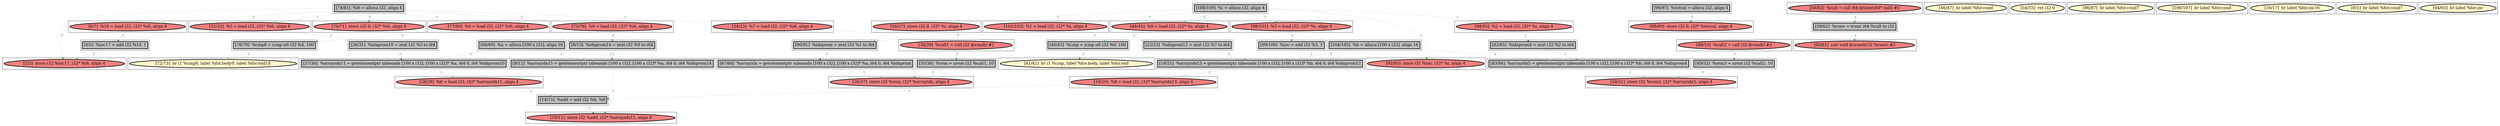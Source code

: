 
digraph G {



node223->node222 [style=dotted,color=forestgreen,label="T",fontcolor=forestgreen ]
node268->node248 [style=dotted,color=forestgreen,label="T",fontcolor=forestgreen ]
node252->node240 [style=dotted,color=forestgreen,label="T",fontcolor=forestgreen ]
node239->node232 [style=dotted,color=forestgreen,label="T",fontcolor=forestgreen ]
node234->node233 [style=dotted,color=forestgreen,label="T",fontcolor=forestgreen ]
node274->node234 [style=dotted,color=forestgreen,label="T",fontcolor=forestgreen ]
node273->node261 [style=dotted,color=forestgreen,label="T",fontcolor=forestgreen ]
node239->node260 [style=dotted,color=forestgreen,label="T",fontcolor=forestgreen ]
node239->node244 [style=dotted,color=forestgreen,label="T",fontcolor=forestgreen ]
node239->node257 [style=dotted,color=forestgreen,label="T",fontcolor=forestgreen ]
node225->node265 [style=dotted,color=forestgreen,label="T",fontcolor=forestgreen ]
node272->node225 [style=dotted,color=forestgreen,label="T",fontcolor=forestgreen ]
node245->node267 [style=dotted,color=forestgreen,label="T",fontcolor=forestgreen ]
node232->node230 [style=dotted,color=forestgreen,label="T",fontcolor=forestgreen ]
node253->node235 [style=dotted,color=forestgreen,label="T",fontcolor=forestgreen ]
node255->node259 [style=dotted,color=forestgreen,label="T",fontcolor=forestgreen ]
node228->node227 [style=dotted,color=forestgreen,label="T",fontcolor=forestgreen ]
node230->node246 [style=dotted,color=forestgreen,label="T",fontcolor=forestgreen ]
node240->node258 [style=dotted,color=forestgreen,label="T",fontcolor=forestgreen ]
node246->node272 [style=dotted,color=forestgreen,label="T",fontcolor=forestgreen ]
node224->node238 [style=dotted,color=forestgreen,label="T",fontcolor=forestgreen ]
node258->node233 [style=dotted,color=forestgreen,label="T",fontcolor=forestgreen ]
node257->node224 [style=dotted,color=forestgreen,label="T",fontcolor=forestgreen ]
node227->node231 [style=dotted,color=forestgreen,label="T",fontcolor=forestgreen ]
node245->node271 [style=dotted,color=forestgreen,label="T",fontcolor=forestgreen ]
node237->node235 [style=dotted,color=forestgreen,label="T",fontcolor=forestgreen ]
node251->node254 [style=dotted,color=forestgreen,label="T",fontcolor=forestgreen ]
node229->node228 [style=dotted,color=forestgreen,label="T",fontcolor=forestgreen ]
node242->node237 [style=dotted,color=forestgreen,label="T",fontcolor=forestgreen ]
node222->node221 [style=dotted,color=forestgreen,label="T",fontcolor=forestgreen ]
node254->node247 [style=dotted,color=forestgreen,label="T",fontcolor=forestgreen ]
node235->node269 [style=dotted,color=forestgreen,label="T",fontcolor=forestgreen ]
node239->node221 [style=dotted,color=forestgreen,label="T",fontcolor=forestgreen ]
node238->node265 [style=dotted,color=forestgreen,label="T",fontcolor=forestgreen ]
node250->node241 [style=dotted,color=forestgreen,label="T",fontcolor=forestgreen ]
node239->node223 [style=dotted,color=forestgreen,label="T",fontcolor=forestgreen ]
node239->node229 [style=dotted,color=forestgreen,label="T",fontcolor=forestgreen ]
node248->node269 [style=dotted,color=forestgreen,label="T",fontcolor=forestgreen ]
node245->node242 [style=dotted,color=forestgreen,label="T",fontcolor=forestgreen ]
node245->node252 [style=dotted,color=forestgreen,label="T",fontcolor=forestgreen ]
node245->node251 [style=dotted,color=forestgreen,label="T",fontcolor=forestgreen ]
node263->node236 [style=dotted,color=forestgreen,label="T",fontcolor=forestgreen ]
node236->node264 [style=dotted,color=forestgreen,label="T",fontcolor=forestgreen ]
node262->node238 [style=dotted,color=forestgreen,label="T",fontcolor=forestgreen ]
node244->node255 [style=dotted,color=forestgreen,label="T",fontcolor=forestgreen ]
node271->node273 [style=dotted,color=forestgreen,label="T",fontcolor=forestgreen ]
node231->node225 [style=dotted,color=forestgreen,label="T",fontcolor=forestgreen ]
node245->node247 [style=dotted,color=forestgreen,label="T",fontcolor=forestgreen ]
node262->node258 [style=dotted,color=forestgreen,label="T",fontcolor=forestgreen ]
node262->node246 [style=dotted,color=forestgreen,label="T",fontcolor=forestgreen ]
node253->node227 [style=dotted,color=forestgreen,label="T",fontcolor=forestgreen ]


subgraph cluster53 {


node273 [penwidth=3.0,fontsize=20,fillcolor=grey,label="[40/43]  %cmp = icmp ult i32 %0, 100",shape=rectangle,style=filled ]



}

subgraph cluster51 {


node271 [penwidth=3.0,fontsize=20,fillcolor=lightcoral,label="[44/45]  %0 = load i32, i32* %i, align 4",shape=ellipse,style=filled ]



}

subgraph cluster50 {


node270 [penwidth=3.0,fontsize=20,fillcolor=lemonchiffon,label="[46/47]  br label %for.cond",shape=ellipse,style=filled ]



}

subgraph cluster49 {


node269 [penwidth=3.0,fontsize=20,fillcolor=lightcoral,label="[50/51]  store i32 %rem3, i32* %arrayidx5, align 4",shape=ellipse,style=filled ]



}

subgraph cluster45 {


node265 [penwidth=3.0,fontsize=20,fillcolor=lightcoral,label="[10/11]  store i32 %add, i32* %arrayidx15, align 4",shape=ellipse,style=filled ]



}

subgraph cluster41 {


node261 [penwidth=3.0,fontsize=20,fillcolor=lemonchiffon,label="[41/42]  br i1 %cmp, label %for.body, label %for.end",shape=ellipse,style=filled ]



}

subgraph cluster39 {


node259 [penwidth=3.0,fontsize=20,fillcolor=lemonchiffon,label="[72/73]  br i1 %cmp8, label %for.body9, label %for.end18",shape=ellipse,style=filled ]



}

subgraph cluster38 {


node258 [penwidth=3.0,fontsize=20,fillcolor=grey,label="[67/68]  %arrayidx = getelementptr inbounds [100 x i32], [100 x i32]* %a, i64 0, i64 %idxprom",shape=rectangle,style=filled ]



}

subgraph cluster46 {


node266 [penwidth=3.0,fontsize=20,fillcolor=lemonchiffon,label="[54/55]  ret i32 0",shape=ellipse,style=filled ]



}

subgraph cluster37 {


node257 [penwidth=3.0,fontsize=20,fillcolor=lightcoral,label="[75/76]  %9 = load i32, i32* %i6, align 4",shape=ellipse,style=filled ]



}

subgraph cluster36 {


node256 [penwidth=3.0,fontsize=20,fillcolor=lemonchiffon,label="[86/87]  br label %for.cond7",shape=ellipse,style=filled ]



}

subgraph cluster15 {


node235 [penwidth=3.0,fontsize=20,fillcolor=grey,label="[83/84]  %arrayidx5 = getelementptr inbounds [100 x i32], [100 x i32]* %b, i64 0, i64 %idxprom4",shape=rectangle,style=filled ]



}

subgraph cluster40 {


node260 [penwidth=3.0,fontsize=20,fillcolor=lightcoral,label="[70/71]  store i32 0, i32* %i6, align 4",shape=ellipse,style=filled ]



}

subgraph cluster35 {


node255 [penwidth=3.0,fontsize=20,fillcolor=grey,label="[78/79]  %cmp8 = icmp ult i32 %4, 100",shape=rectangle,style=filled ]



}

subgraph cluster54 {


node274 [penwidth=3.0,fontsize=20,fillcolor=lightcoral,label="[34/39]  %call1 = call i32 @rand() #2",shape=ellipse,style=filled ]



}

subgraph cluster42 {


node262 [penwidth=3.0,fontsize=20,fillcolor=grey,label="[66/69]  %a = alloca [100 x i32], align 16",shape=rectangle,style=filled ]



}

subgraph cluster11 {


node231 [penwidth=3.0,fontsize=20,fillcolor=lightcoral,label="[19/20]  %8 = load i32, i32* %arrayidx13, align 4",shape=ellipse,style=filled ]



}

subgraph cluster43 {


node263 [penwidth=3.0,fontsize=20,fillcolor=lightcoral,label="[58/63]  %call = call i64 @time(i64* null) #2",shape=ellipse,style=filled ]



}

subgraph cluster19 {


node239 [penwidth=3.0,fontsize=20,fillcolor=grey,label="[74/81]  %i6 = alloca i32, align 4",shape=rectangle,style=filled ]



}

subgraph cluster9 {


node229 [penwidth=3.0,fontsize=20,fillcolor=lightcoral,label="[24/25]  %7 = load i32, i32* %i6, align 4",shape=ellipse,style=filled ]



}

subgraph cluster52 {


node272 [penwidth=3.0,fontsize=20,fillcolor=lightcoral,label="[28/29]  %6 = load i32, i32* %arrayidx11, align 4",shape=ellipse,style=filled ]



}

subgraph cluster8 {


node228 [penwidth=3.0,fontsize=20,fillcolor=grey,label="[22/23]  %idxprom12 = zext i32 %7 to i64",shape=rectangle,style=filled ]



}

subgraph cluster10 {


node230 [penwidth=3.0,fontsize=20,fillcolor=grey,label="[26/31]  %idxprom10 = zext i32 %5 to i64",shape=rectangle,style=filled ]



}

subgraph cluster23 {


node243 [penwidth=3.0,fontsize=20,fillcolor=lemonchiffon,label="[106/107]  br label %for.cond",shape=ellipse,style=filled ]



}

subgraph cluster7 {


node227 [penwidth=3.0,fontsize=20,fillcolor=grey,label="[18/21]  %arrayidx13 = getelementptr inbounds [100 x i32], [100 x i32]* %b, i64 0, i64 %idxprom12",shape=rectangle,style=filled ]



}

subgraph cluster14 {


node234 [penwidth=3.0,fontsize=20,fillcolor=grey,label="[35/38]  %rem = urem i32 %call1, 10",shape=rectangle,style=filled ]



}

subgraph cluster44 {


node264 [penwidth=3.0,fontsize=20,fillcolor=lightcoral,label="[60/61]  call void @srand(i32 %conv) #2",shape=ellipse,style=filled ]



}

subgraph cluster6 {


node226 [penwidth=3.0,fontsize=20,fillcolor=lemonchiffon,label="[16/17]  br label %for.inc16",shape=ellipse,style=filled ]



}

subgraph cluster30 {


node250 [penwidth=3.0,fontsize=20,fillcolor=grey,label="[96/97]  %retval = alloca i32, align 4",shape=rectangle,style=filled ]



}

subgraph cluster31 {


node251 [penwidth=3.0,fontsize=20,fillcolor=lightcoral,label="[98/101]  %3 = load i32, i32* %i, align 4",shape=ellipse,style=filled ]



}

subgraph cluster0 {


node220 [penwidth=3.0,fontsize=20,fillcolor=lemonchiffon,label="[0/1]  br label %for.cond7",shape=ellipse,style=filled ]



}

subgraph cluster13 {


node233 [penwidth=3.0,fontsize=20,fillcolor=lightcoral,label="[36/37]  store i32 %rem, i32* %arrayidx, align 4",shape=ellipse,style=filled ]



}

subgraph cluster5 {


node225 [penwidth=3.0,fontsize=20,fillcolor=grey,label="[14/15]  %add = add i32 %6, %8",shape=rectangle,style=filled ]



}

subgraph cluster47 {


node267 [penwidth=3.0,fontsize=20,fillcolor=lightcoral,label="[56/57]  store i32 0, i32* %i, align 4",shape=ellipse,style=filled ]



}

subgraph cluster1 {


node221 [penwidth=3.0,fontsize=20,fillcolor=lightcoral,label="[2/3]  store i32 %inc17, i32* %i6, align 4",shape=ellipse,style=filled ]



}

subgraph cluster32 {


node252 [penwidth=3.0,fontsize=20,fillcolor=lightcoral,label="[102/103]  %1 = load i32, i32* %i, align 4",shape=ellipse,style=filled ]



}

subgraph cluster3 {


node223 [penwidth=3.0,fontsize=20,fillcolor=lightcoral,label="[6/7]  %10 = load i32, i32* %i6, align 4",shape=ellipse,style=filled ]



}

subgraph cluster48 {


node268 [penwidth=3.0,fontsize=20,fillcolor=lightcoral,label="[48/53]  %call2 = call i32 @rand() #2",shape=ellipse,style=filled ]



}

subgraph cluster4 {


node224 [penwidth=3.0,fontsize=20,fillcolor=grey,label="[8/13]  %idxprom14 = zext i32 %9 to i64",shape=rectangle,style=filled ]



}

subgraph cluster17 {


node237 [penwidth=3.0,fontsize=20,fillcolor=grey,label="[82/85]  %idxprom4 = zext i32 %2 to i64",shape=rectangle,style=filled ]



}

subgraph cluster16 {


node236 [penwidth=3.0,fontsize=20,fillcolor=grey,label="[59/62]  %conv = trunc i64 %call to i32",shape=rectangle,style=filled ]



}

subgraph cluster2 {


node222 [penwidth=3.0,fontsize=20,fillcolor=grey,label="[4/5]  %inc17 = add i32 %10, 1",shape=rectangle,style=filled ]



}

subgraph cluster34 {


node254 [penwidth=3.0,fontsize=20,fillcolor=grey,label="[99/100]  %inc = add i32 %3, 1",shape=rectangle,style=filled ]



}

subgraph cluster22 {


node242 [penwidth=3.0,fontsize=20,fillcolor=lightcoral,label="[94/95]  %2 = load i32, i32* %i, align 4",shape=ellipse,style=filled ]



}

subgraph cluster25 {


node245 [penwidth=3.0,fontsize=20,fillcolor=grey,label="[108/109]  %i = alloca i32, align 4",shape=rectangle,style=filled ]



}

subgraph cluster18 {


node238 [penwidth=3.0,fontsize=20,fillcolor=grey,label="[9/12]  %arrayidx15 = getelementptr inbounds [100 x i32], [100 x i32]* %a, i64 0, i64 %idxprom14",shape=rectangle,style=filled ]



}

subgraph cluster29 {


node249 [penwidth=3.0,fontsize=20,fillcolor=lemonchiffon,label="[64/65]  br label %for.inc",shape=ellipse,style=filled ]



}

subgraph cluster20 {


node240 [penwidth=3.0,fontsize=20,fillcolor=grey,label="[90/91]  %idxprom = zext i32 %1 to i64",shape=rectangle,style=filled ]



}

subgraph cluster26 {


node246 [penwidth=3.0,fontsize=20,fillcolor=grey,label="[27/30]  %arrayidx11 = getelementptr inbounds [100 x i32], [100 x i32]* %a, i64 0, i64 %idxprom10",shape=rectangle,style=filled ]



}

subgraph cluster24 {


node244 [penwidth=3.0,fontsize=20,fillcolor=lightcoral,label="[77/80]  %4 = load i32, i32* %i6, align 4",shape=ellipse,style=filled ]



}

subgraph cluster28 {


node248 [penwidth=3.0,fontsize=20,fillcolor=grey,label="[49/52]  %rem3 = urem i32 %call2, 10",shape=rectangle,style=filled ]



}

subgraph cluster27 {


node247 [penwidth=3.0,fontsize=20,fillcolor=lightcoral,label="[92/93]  store i32 %inc, i32* %i, align 4",shape=ellipse,style=filled ]



}

subgraph cluster21 {


node241 [penwidth=3.0,fontsize=20,fillcolor=lightcoral,label="[88/89]  store i32 0, i32* %retval, align 4",shape=ellipse,style=filled ]



}

subgraph cluster12 {


node232 [penwidth=3.0,fontsize=20,fillcolor=lightcoral,label="[32/33]  %5 = load i32, i32* %i6, align 4",shape=ellipse,style=filled ]



}

subgraph cluster33 {


node253 [penwidth=3.0,fontsize=20,fillcolor=grey,label="[104/105]  %b = alloca [100 x i32], align 16",shape=rectangle,style=filled ]



}

}

